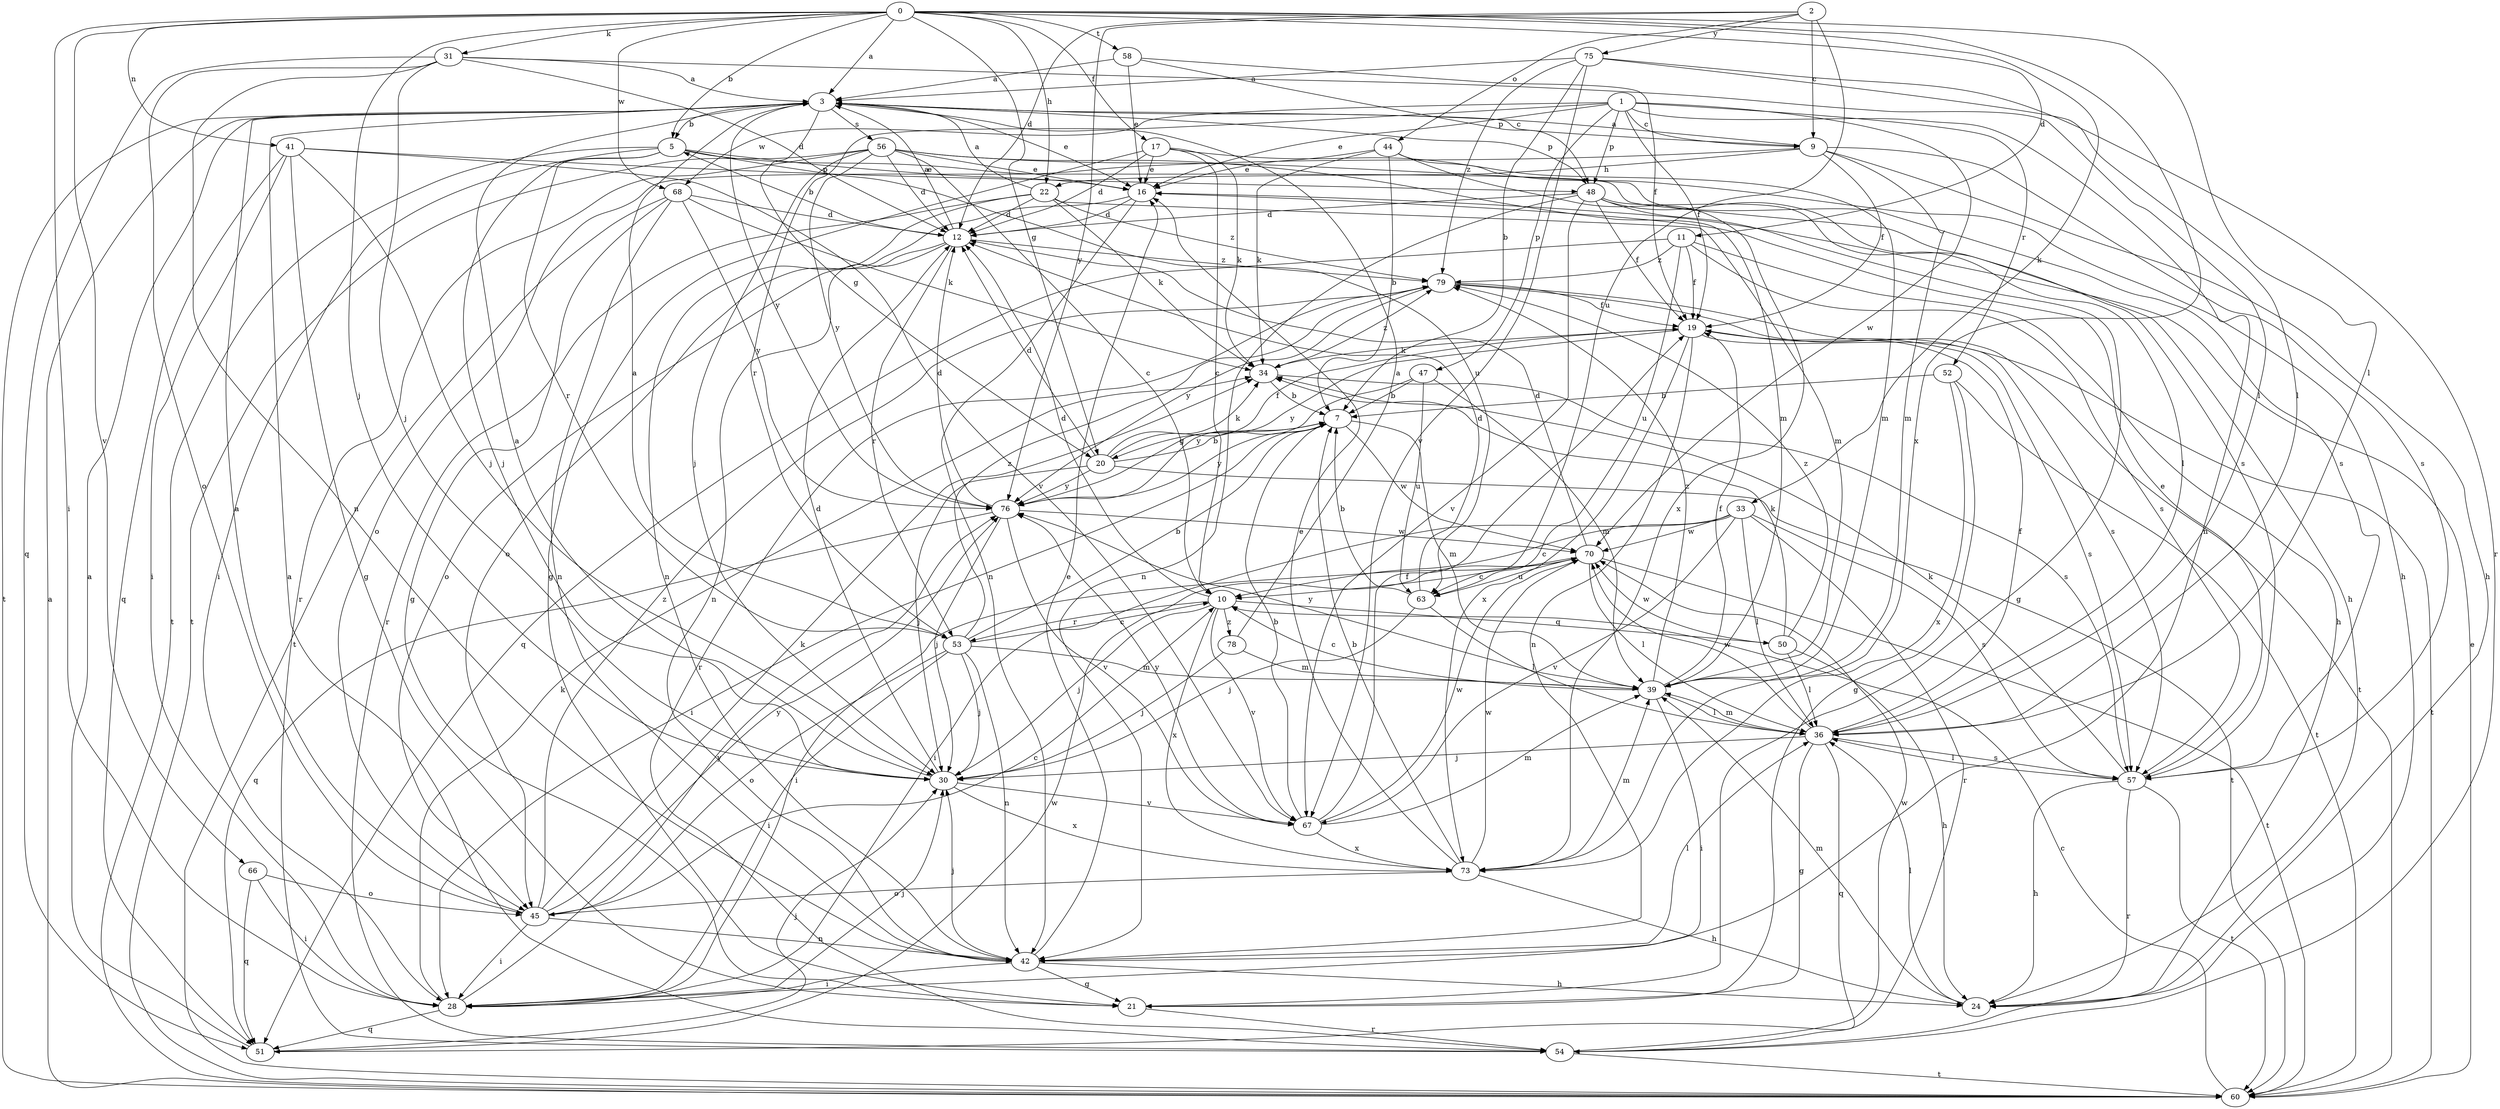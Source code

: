 strict digraph  {
0;
1;
2;
3;
5;
7;
9;
10;
11;
12;
16;
17;
19;
20;
21;
22;
24;
28;
30;
31;
33;
34;
36;
39;
41;
42;
44;
45;
47;
48;
50;
51;
52;
53;
54;
56;
57;
58;
60;
63;
66;
67;
68;
70;
73;
75;
76;
78;
79;
0 -> 3  [label=a];
0 -> 5  [label=b];
0 -> 11  [label=d];
0 -> 17  [label=f];
0 -> 20  [label=g];
0 -> 22  [label=h];
0 -> 28  [label=i];
0 -> 30  [label=j];
0 -> 31  [label=k];
0 -> 33  [label=k];
0 -> 36  [label=l];
0 -> 41  [label=n];
0 -> 58  [label=t];
0 -> 66  [label=v];
0 -> 68  [label=w];
0 -> 73  [label=x];
1 -> 9  [label=c];
1 -> 16  [label=e];
1 -> 19  [label=f];
1 -> 42  [label=n];
1 -> 47  [label=p];
1 -> 48  [label=p];
1 -> 52  [label=r];
1 -> 53  [label=r];
1 -> 68  [label=w];
1 -> 70  [label=w];
2 -> 9  [label=c];
2 -> 12  [label=d];
2 -> 44  [label=o];
2 -> 63  [label=u];
2 -> 75  [label=y];
2 -> 76  [label=y];
3 -> 5  [label=b];
3 -> 9  [label=c];
3 -> 16  [label=e];
3 -> 20  [label=g];
3 -> 48  [label=p];
3 -> 56  [label=s];
3 -> 60  [label=t];
3 -> 76  [label=y];
5 -> 16  [label=e];
5 -> 28  [label=i];
5 -> 30  [label=j];
5 -> 53  [label=r];
5 -> 57  [label=s];
5 -> 60  [label=t];
5 -> 63  [label=u];
7 -> 20  [label=g];
7 -> 28  [label=i];
7 -> 39  [label=m];
7 -> 70  [label=w];
7 -> 76  [label=y];
9 -> 3  [label=a];
9 -> 19  [label=f];
9 -> 22  [label=h];
9 -> 24  [label=h];
9 -> 39  [label=m];
9 -> 45  [label=o];
9 -> 57  [label=s];
10 -> 12  [label=d];
10 -> 30  [label=j];
10 -> 50  [label=q];
10 -> 53  [label=r];
10 -> 67  [label=v];
10 -> 73  [label=x];
10 -> 78  [label=z];
11 -> 19  [label=f];
11 -> 24  [label=h];
11 -> 51  [label=q];
11 -> 57  [label=s];
11 -> 63  [label=u];
11 -> 79  [label=z];
12 -> 3  [label=a];
12 -> 5  [label=b];
12 -> 42  [label=n];
12 -> 45  [label=o];
12 -> 53  [label=r];
12 -> 79  [label=z];
16 -> 12  [label=d];
16 -> 42  [label=n];
16 -> 45  [label=o];
17 -> 10  [label=c];
17 -> 12  [label=d];
17 -> 16  [label=e];
17 -> 21  [label=g];
17 -> 24  [label=h];
17 -> 34  [label=k];
19 -> 34  [label=k];
19 -> 42  [label=n];
19 -> 57  [label=s];
19 -> 60  [label=t];
19 -> 73  [label=x];
19 -> 76  [label=y];
20 -> 7  [label=b];
20 -> 12  [label=d];
20 -> 19  [label=f];
20 -> 30  [label=j];
20 -> 34  [label=k];
20 -> 60  [label=t];
20 -> 76  [label=y];
21 -> 54  [label=r];
22 -> 3  [label=a];
22 -> 12  [label=d];
22 -> 34  [label=k];
22 -> 39  [label=m];
22 -> 42  [label=n];
22 -> 54  [label=r];
22 -> 79  [label=z];
24 -> 36  [label=l];
24 -> 39  [label=m];
28 -> 30  [label=j];
28 -> 34  [label=k];
28 -> 51  [label=q];
28 -> 76  [label=y];
30 -> 3  [label=a];
30 -> 12  [label=d];
30 -> 67  [label=v];
30 -> 73  [label=x];
31 -> 3  [label=a];
31 -> 12  [label=d];
31 -> 30  [label=j];
31 -> 36  [label=l];
31 -> 42  [label=n];
31 -> 45  [label=o];
31 -> 51  [label=q];
33 -> 10  [label=c];
33 -> 28  [label=i];
33 -> 36  [label=l];
33 -> 54  [label=r];
33 -> 57  [label=s];
33 -> 67  [label=v];
33 -> 70  [label=w];
34 -> 7  [label=b];
34 -> 57  [label=s];
34 -> 79  [label=z];
36 -> 19  [label=f];
36 -> 21  [label=g];
36 -> 30  [label=j];
36 -> 39  [label=m];
36 -> 51  [label=q];
36 -> 57  [label=s];
36 -> 70  [label=w];
39 -> 10  [label=c];
39 -> 19  [label=f];
39 -> 28  [label=i];
39 -> 36  [label=l];
39 -> 76  [label=y];
39 -> 79  [label=z];
41 -> 21  [label=g];
41 -> 28  [label=i];
41 -> 30  [label=j];
41 -> 48  [label=p];
41 -> 51  [label=q];
41 -> 67  [label=v];
42 -> 16  [label=e];
42 -> 21  [label=g];
42 -> 24  [label=h];
42 -> 28  [label=i];
42 -> 30  [label=j];
42 -> 36  [label=l];
44 -> 7  [label=b];
44 -> 16  [label=e];
44 -> 34  [label=k];
44 -> 39  [label=m];
44 -> 73  [label=x];
45 -> 3  [label=a];
45 -> 10  [label=c];
45 -> 28  [label=i];
45 -> 34  [label=k];
45 -> 42  [label=n];
45 -> 76  [label=y];
45 -> 79  [label=z];
47 -> 7  [label=b];
47 -> 39  [label=m];
47 -> 63  [label=u];
47 -> 76  [label=y];
48 -> 12  [label=d];
48 -> 19  [label=f];
48 -> 21  [label=g];
48 -> 24  [label=h];
48 -> 36  [label=l];
48 -> 42  [label=n];
48 -> 67  [label=v];
50 -> 24  [label=h];
50 -> 34  [label=k];
50 -> 36  [label=l];
50 -> 70  [label=w];
50 -> 79  [label=z];
51 -> 3  [label=a];
51 -> 30  [label=j];
51 -> 70  [label=w];
52 -> 7  [label=b];
52 -> 21  [label=g];
52 -> 60  [label=t];
52 -> 73  [label=x];
53 -> 3  [label=a];
53 -> 7  [label=b];
53 -> 10  [label=c];
53 -> 28  [label=i];
53 -> 30  [label=j];
53 -> 39  [label=m];
53 -> 42  [label=n];
53 -> 45  [label=o];
53 -> 79  [label=z];
54 -> 3  [label=a];
54 -> 60  [label=t];
54 -> 70  [label=w];
56 -> 10  [label=c];
56 -> 12  [label=d];
56 -> 16  [label=e];
56 -> 30  [label=j];
56 -> 39  [label=m];
56 -> 54  [label=r];
56 -> 57  [label=s];
56 -> 60  [label=t];
56 -> 76  [label=y];
57 -> 16  [label=e];
57 -> 24  [label=h];
57 -> 34  [label=k];
57 -> 36  [label=l];
57 -> 54  [label=r];
57 -> 60  [label=t];
58 -> 3  [label=a];
58 -> 16  [label=e];
58 -> 19  [label=f];
58 -> 48  [label=p];
60 -> 3  [label=a];
60 -> 10  [label=c];
60 -> 16  [label=e];
63 -> 7  [label=b];
63 -> 12  [label=d];
63 -> 30  [label=j];
63 -> 36  [label=l];
66 -> 28  [label=i];
66 -> 45  [label=o];
66 -> 51  [label=q];
67 -> 7  [label=b];
67 -> 19  [label=f];
67 -> 39  [label=m];
67 -> 70  [label=w];
67 -> 73  [label=x];
67 -> 76  [label=y];
68 -> 12  [label=d];
68 -> 21  [label=g];
68 -> 34  [label=k];
68 -> 42  [label=n];
68 -> 60  [label=t];
68 -> 76  [label=y];
70 -> 10  [label=c];
70 -> 12  [label=d];
70 -> 28  [label=i];
70 -> 36  [label=l];
70 -> 60  [label=t];
70 -> 63  [label=u];
73 -> 7  [label=b];
73 -> 16  [label=e];
73 -> 24  [label=h];
73 -> 39  [label=m];
73 -> 45  [label=o];
73 -> 70  [label=w];
75 -> 3  [label=a];
75 -> 7  [label=b];
75 -> 36  [label=l];
75 -> 54  [label=r];
75 -> 67  [label=v];
75 -> 79  [label=z];
76 -> 12  [label=d];
76 -> 30  [label=j];
76 -> 51  [label=q];
76 -> 67  [label=v];
76 -> 70  [label=w];
78 -> 3  [label=a];
78 -> 30  [label=j];
78 -> 39  [label=m];
79 -> 19  [label=f];
79 -> 54  [label=r];
79 -> 57  [label=s];
79 -> 60  [label=t];
79 -> 76  [label=y];
}
